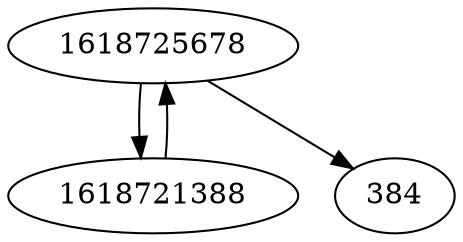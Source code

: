 strict digraph  {
384;
1618721388;
1618725678;
1618721388 -> 1618725678;
1618725678 -> 1618721388;
1618725678 -> 384;
}

